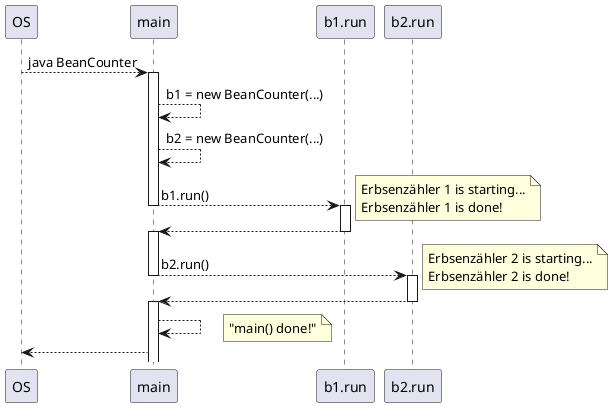 @startuml
'modeled as process

OS --> main : java BeanCounter
activate main

main --> main : b1 = new BeanCounter(...)
main --> main : b2 = new BeanCounter(...)

main --> b1.run : b1.run()
deactivate main
activate b1.run

note right
	Erbsenzähler 1 is starting...
	Erbsenzähler 1 is done!
endnote

b1.run --> main
deactivate b1.run
activate main

main --> b2.run : b2.run()
deactivate main
activate b2.run

note right
	Erbsenzähler 2 is starting...
	Erbsenzähler 2 is done!
endnote

b2.run --> main
deactivate b2.run
activate main

main --> main
note right : "main() done!"

main --> OS

@enduml


@startuml
'modeled with threads

OS --> main : java BeanCounter
activate main

main --> main : b1 = new BeanCounter(...)
main --> main : b2 = new BeanCounter(...)

main --> b1 : new Thread(b1).start()
activate b1
note right : Erbsenzähler 1 is starting...
b1 --> main

main --> b2 : new Thread(b2).start()
activate b2
note right : Erbsenzähler 2 is starting...
b2 --> main

main --> main
note left : "main() done!"
deactivate main


b1 --> b1 : Arrays.sort(...)

note right of b1: "Erbsenzähler 1 is done!"

deactivate b1

b2 --> b2 : Arrays.sort(...)

note right of b2: "Erbsenzähler 2 is done!"

deactivate b2


main --> OS

@enduml
